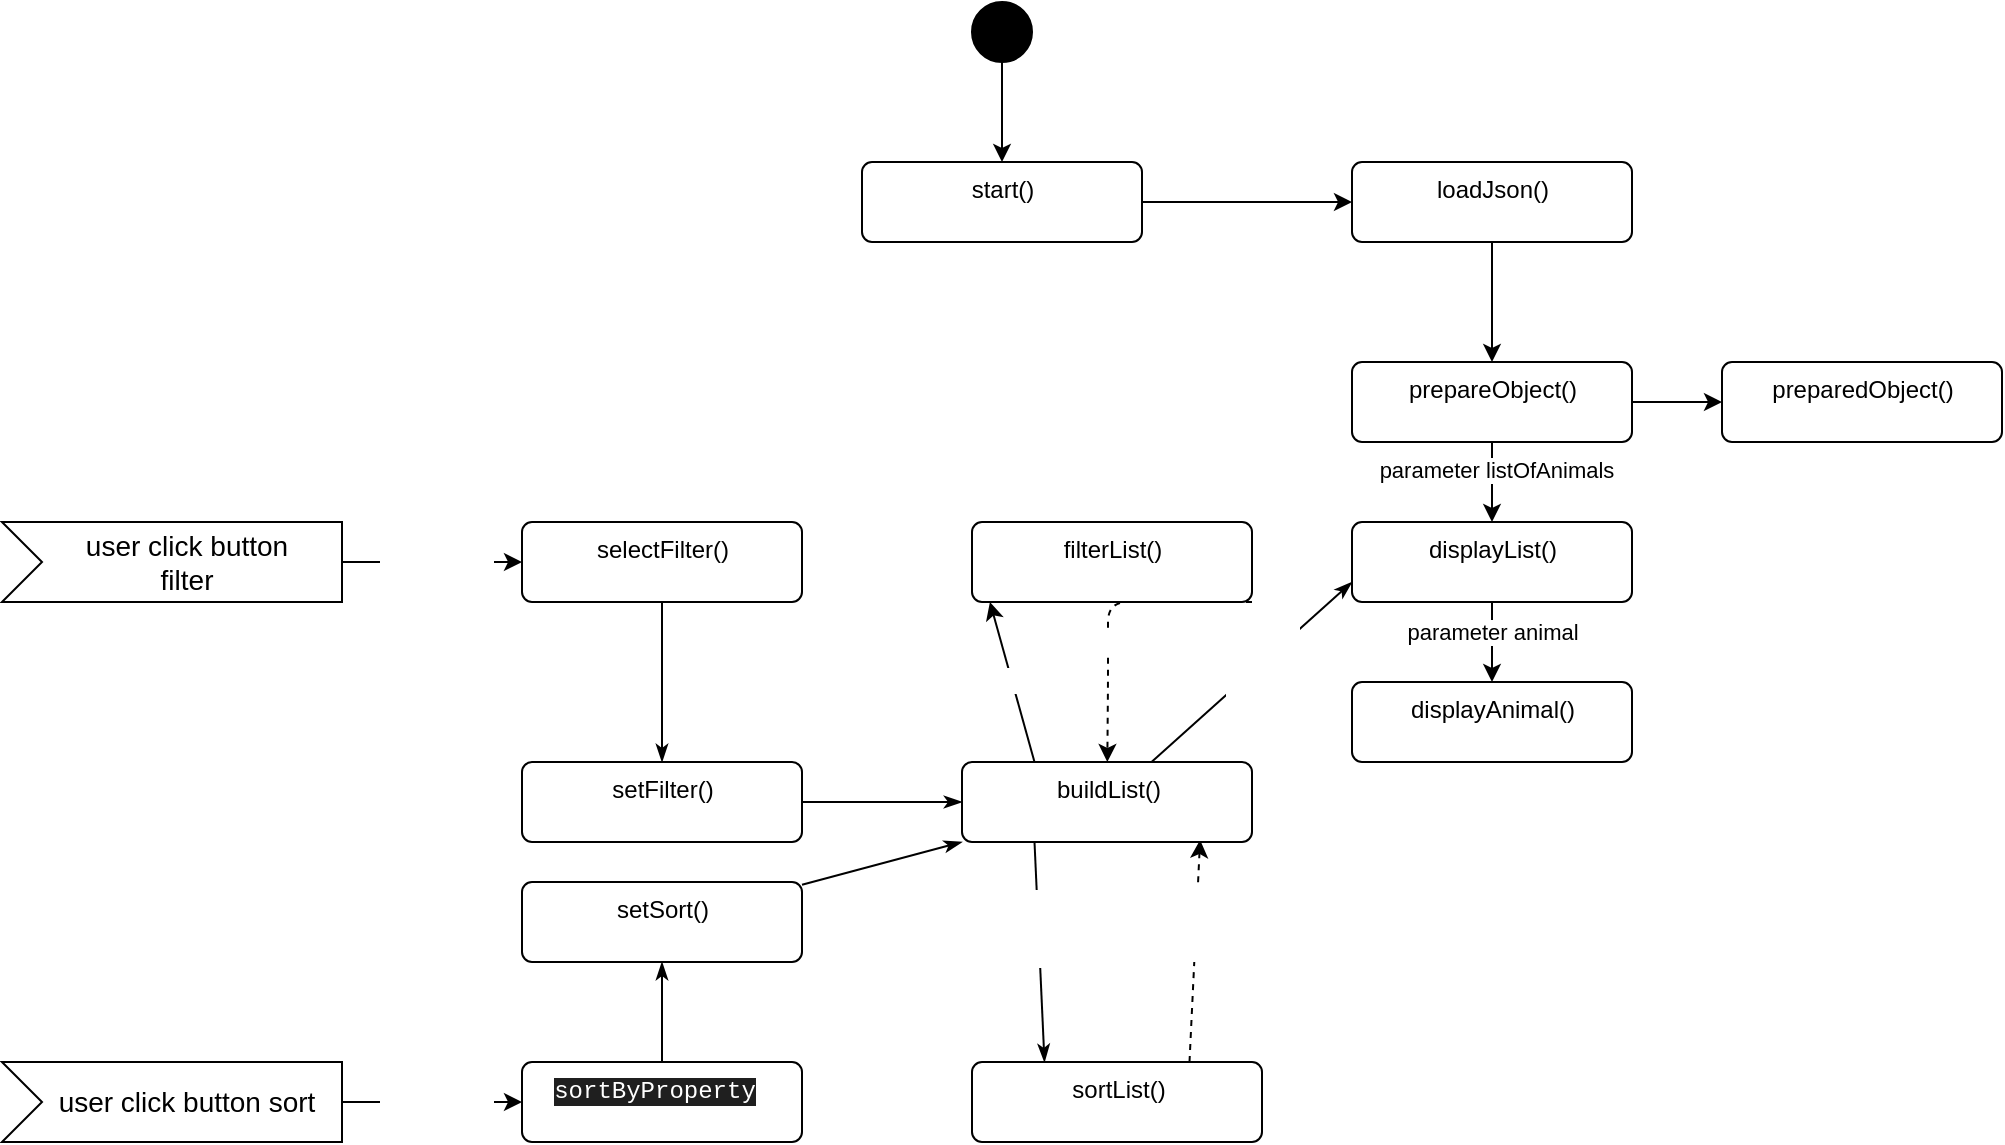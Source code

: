 <mxfile>
    <diagram id="tSwRzSYzA0vGmwCQj67-" name="Page-1">
        <mxGraphModel dx="1659" dy="515" grid="1" gridSize="10" guides="1" tooltips="1" connect="1" arrows="1" fold="1" page="1" pageScale="1" pageWidth="1169" pageHeight="1654" math="0" shadow="0">
            <root>
                <mxCell id="0"/>
                <mxCell id="1" parent="0"/>
                <mxCell id="5" value="" style="edgeStyle=none;html=1;" parent="1" source="2" target="3" edge="1">
                    <mxGeometry relative="1" as="geometry"/>
                </mxCell>
                <mxCell id="2" value="" style="ellipse;fillColor=strokeColor;" parent="1" vertex="1">
                    <mxGeometry x="285" y="100" width="30" height="30" as="geometry"/>
                </mxCell>
                <mxCell id="7" value="" style="edgeStyle=none;html=1;" parent="1" source="3" target="6" edge="1">
                    <mxGeometry relative="1" as="geometry"/>
                </mxCell>
                <mxCell id="3" value="start()" style="html=1;align=center;verticalAlign=top;rounded=1;absoluteArcSize=1;arcSize=10;dashed=0;" parent="1" vertex="1">
                    <mxGeometry x="230" y="180" width="140" height="40" as="geometry"/>
                </mxCell>
                <mxCell id="9" value="" style="edgeStyle=none;html=1;" parent="1" source="6" target="8" edge="1">
                    <mxGeometry relative="1" as="geometry"/>
                </mxCell>
                <mxCell id="6" value="loadJson()" style="html=1;align=center;verticalAlign=top;rounded=1;absoluteArcSize=1;arcSize=10;dashed=0;" parent="1" vertex="1">
                    <mxGeometry x="475" y="180" width="140" height="40" as="geometry"/>
                </mxCell>
                <mxCell id="11" value="" style="edgeStyle=none;html=1;" parent="1" source="8" target="10" edge="1">
                    <mxGeometry relative="1" as="geometry"/>
                </mxCell>
                <mxCell id="13" value="" style="edgeStyle=none;html=1;" parent="1" source="8" target="12" edge="1">
                    <mxGeometry relative="1" as="geometry"/>
                </mxCell>
                <mxCell id="14" value="parameter listOfAnimals" style="edgeLabel;html=1;align=center;verticalAlign=middle;resizable=0;points=[];" parent="13" vertex="1" connectable="0">
                    <mxGeometry x="-0.3" y="2" relative="1" as="geometry">
                        <mxPoint as="offset"/>
                    </mxGeometry>
                </mxCell>
                <mxCell id="8" value="prepareObject()" style="html=1;align=center;verticalAlign=top;rounded=1;absoluteArcSize=1;arcSize=10;dashed=0;" parent="1" vertex="1">
                    <mxGeometry x="475" y="280" width="140" height="40" as="geometry"/>
                </mxCell>
                <mxCell id="10" value="preparedObject()" style="html=1;align=center;verticalAlign=top;rounded=1;absoluteArcSize=1;arcSize=10;dashed=0;" parent="1" vertex="1">
                    <mxGeometry x="660" y="280" width="140" height="40" as="geometry"/>
                </mxCell>
                <mxCell id="16" value="" style="edgeStyle=none;html=1;" parent="1" source="12" target="15" edge="1">
                    <mxGeometry relative="1" as="geometry"/>
                </mxCell>
                <mxCell id="17" value="parameter animal" style="edgeLabel;html=1;align=center;verticalAlign=middle;resizable=0;points=[];" parent="16" vertex="1" connectable="0">
                    <mxGeometry x="-0.25" relative="1" as="geometry">
                        <mxPoint as="offset"/>
                    </mxGeometry>
                </mxCell>
                <mxCell id="12" value="displayList()" style="html=1;align=center;verticalAlign=top;rounded=1;absoluteArcSize=1;arcSize=10;dashed=0;" parent="1" vertex="1">
                    <mxGeometry x="475" y="360" width="140" height="40" as="geometry"/>
                </mxCell>
                <mxCell id="15" value="displayAnimal()" style="html=1;align=center;verticalAlign=top;rounded=1;absoluteArcSize=1;arcSize=10;dashed=0;" parent="1" vertex="1">
                    <mxGeometry x="475" y="440" width="140" height="40" as="geometry"/>
                </mxCell>
                <mxCell id="39" value="return filtered list" style="edgeStyle=none;html=1;fontColor=#FFFFFF;exitX=1;exitY=1;exitDx=0;exitDy=0;dashed=1;" edge="1" parent="1" source="18" target="38">
                    <mxGeometry x="0.21" relative="1" as="geometry">
                        <Array as="points">
                            <mxPoint x="353" y="400"/>
                            <mxPoint x="353" y="440"/>
                        </Array>
                        <mxPoint as="offset"/>
                    </mxGeometry>
                </mxCell>
                <mxCell id="18" value="filterList()" style="html=1;align=center;verticalAlign=top;rounded=1;absoluteArcSize=1;arcSize=10;dashed=0;" parent="1" vertex="1">
                    <mxGeometry x="285" y="360" width="140" height="40" as="geometry"/>
                </mxCell>
                <mxCell id="54" value="" style="edgeStyle=none;html=1;fontColor=#FFFFFF;endArrow=classicThin;endFill=1;" edge="1" parent="1" source="20" target="53">
                    <mxGeometry relative="1" as="geometry"/>
                </mxCell>
                <mxCell id="20" value="selectFilter()" style="html=1;align=center;verticalAlign=top;rounded=1;absoluteArcSize=1;arcSize=10;dashed=0;" parent="1" vertex="1">
                    <mxGeometry x="60" y="360" width="140" height="40" as="geometry"/>
                </mxCell>
                <mxCell id="26" value="" style="edgeStyle=none;html=1;fontColor=#000000;" parent="1" source="25" target="20" edge="1">
                    <mxGeometry relative="1" as="geometry"/>
                </mxCell>
                <mxCell id="27" value="&lt;font color=&quot;#ffffff&quot;&gt;Event &quot;click&lt;/font&gt;" style="edgeLabel;html=1;align=center;verticalAlign=middle;resizable=0;points=[];fontColor=#000000;" parent="26" vertex="1" connectable="0">
                    <mxGeometry x="0.044" y="1" relative="1" as="geometry">
                        <mxPoint y="1" as="offset"/>
                    </mxGeometry>
                </mxCell>
                <mxCell id="25" value="&lt;font color=&quot;#000000&quot;&gt;user click button&lt;br&gt;filter&lt;br&gt;&lt;/font&gt;" style="html=1;shape=mxgraph.infographic.ribbonSimple;notch1=20;notch2=0;align=center;verticalAlign=middle;fontSize=14;fontStyle=0;fillColor=#FFFFFF;flipH=0;spacingRight=0;spacingLeft=14;" parent="1" vertex="1">
                    <mxGeometry x="-200" y="360" width="170" height="40" as="geometry"/>
                </mxCell>
                <mxCell id="46" style="edgeStyle=none;html=1;exitX=0.75;exitY=0;exitDx=0;exitDy=0;entryX=0.821;entryY=0.975;entryDx=0;entryDy=0;entryPerimeter=0;fontColor=#FFFFFF;dashed=1;" edge="1" parent="1" source="28" target="38">
                    <mxGeometry relative="1" as="geometry"/>
                </mxCell>
                <mxCell id="50" value="return filtered List&lt;br&gt;and sorted List&lt;br&gt;in one List" style="edgeLabel;html=1;align=center;verticalAlign=middle;resizable=0;points=[];fontColor=#FFFFFF;" vertex="1" connectable="0" parent="46">
                    <mxGeometry x="0.298" y="-1" relative="1" as="geometry">
                        <mxPoint x="27" y="2" as="offset"/>
                    </mxGeometry>
                </mxCell>
                <mxCell id="28" value="sortList()" style="html=1;align=center;verticalAlign=top;rounded=1;absoluteArcSize=1;arcSize=10;dashed=0;" parent="1" vertex="1">
                    <mxGeometry x="285" y="630" width="145" height="40" as="geometry"/>
                </mxCell>
                <mxCell id="56" value="" style="edgeStyle=none;html=1;fontColor=#FFFFFF;endArrow=classicThin;endFill=1;" edge="1" parent="1" source="31" target="55">
                    <mxGeometry relative="1" as="geometry"/>
                </mxCell>
                <mxCell id="31" value="&lt;font color=&quot;#ffffff&quot;&gt;&lt;span style=&quot;background-color: rgb(31, 31, 31); font-family: Menlo, Monaco, &amp;quot;Courier New&amp;quot;, monospace;&quot;&gt;sortByProperty&lt;/span&gt;()&lt;/font&gt;" style="html=1;align=center;verticalAlign=top;rounded=1;absoluteArcSize=1;arcSize=10;dashed=0;" parent="1" vertex="1">
                    <mxGeometry x="60" y="630" width="140" height="40" as="geometry"/>
                </mxCell>
                <mxCell id="32" value="" style="edgeStyle=none;html=1;fontColor=#000000;" parent="1" source="34" target="31" edge="1">
                    <mxGeometry relative="1" as="geometry"/>
                </mxCell>
                <mxCell id="33" value="&lt;font color=&quot;#ffffff&quot;&gt;Event &quot;click&lt;/font&gt;" style="edgeLabel;html=1;align=center;verticalAlign=middle;resizable=0;points=[];fontColor=#000000;" parent="32" vertex="1" connectable="0">
                    <mxGeometry x="0.044" y="1" relative="1" as="geometry">
                        <mxPoint y="1" as="offset"/>
                    </mxGeometry>
                </mxCell>
                <mxCell id="34" value="&lt;font color=&quot;#000000&quot;&gt;user click button sort&lt;br&gt;&lt;/font&gt;" style="html=1;shape=mxgraph.infographic.ribbonSimple;notch1=20;notch2=0;align=center;verticalAlign=middle;fontSize=14;fontStyle=0;fillColor=#FFFFFF;flipH=0;spacingRight=0;spacingLeft=14;" parent="1" vertex="1">
                    <mxGeometry x="-200" y="630" width="170" height="40" as="geometry"/>
                </mxCell>
                <mxCell id="40" style="edgeStyle=none;html=1;exitX=0.25;exitY=0;exitDx=0;exitDy=0;entryX=0.064;entryY=1;entryDx=0;entryDy=0;entryPerimeter=0;fontColor=#FFFFFF;" edge="1" parent="1" source="38" target="18">
                    <mxGeometry relative="1" as="geometry"/>
                </mxCell>
                <mxCell id="41" value="call filterList()" style="edgeLabel;html=1;align=center;verticalAlign=middle;resizable=0;points=[];fontColor=#FFFFFF;" vertex="1" connectable="0" parent="40">
                    <mxGeometry x="0.041" y="-1" relative="1" as="geometry">
                        <mxPoint as="offset"/>
                    </mxGeometry>
                </mxCell>
                <mxCell id="48" style="edgeStyle=none;html=1;exitX=0.25;exitY=1;exitDx=0;exitDy=0;entryX=0.25;entryY=0;entryDx=0;entryDy=0;fontColor=#FFFFFF;endArrow=classicThin;endFill=1;" edge="1" parent="1" source="38" target="28">
                    <mxGeometry relative="1" as="geometry"/>
                </mxCell>
                <mxCell id="49" value="call sortList()&lt;br&gt;and send&lt;br&gt;filtered list" style="edgeLabel;html=1;align=center;verticalAlign=middle;resizable=0;points=[];fontColor=#FFFFFF;" vertex="1" connectable="0" parent="48">
                    <mxGeometry x="-0.217" y="2" relative="1" as="geometry">
                        <mxPoint as="offset"/>
                    </mxGeometry>
                </mxCell>
                <mxCell id="51" style="edgeStyle=none;html=1;entryX=0;entryY=0.75;entryDx=0;entryDy=0;fontColor=#FFFFFF;endArrow=classicThin;endFill=1;" edge="1" parent="1" source="38" target="12">
                    <mxGeometry relative="1" as="geometry"/>
                </mxCell>
                <mxCell id="52" value="return a&lt;br&gt;finished&lt;br&gt;list" style="edgeLabel;html=1;align=center;verticalAlign=middle;resizable=0;points=[];fontColor=#FFFFFF;" vertex="1" connectable="0" parent="51">
                    <mxGeometry x="0.101" relative="1" as="geometry">
                        <mxPoint as="offset"/>
                    </mxGeometry>
                </mxCell>
                <mxCell id="38" value="buildList()" style="html=1;align=center;verticalAlign=top;rounded=1;absoluteArcSize=1;arcSize=10;dashed=0;" vertex="1" parent="1">
                    <mxGeometry x="280" y="480" width="145" height="40" as="geometry"/>
                </mxCell>
                <mxCell id="57" value="" style="edgeStyle=none;html=1;fontColor=#FFFFFF;endArrow=classicThin;endFill=1;" edge="1" parent="1" source="53" target="38">
                    <mxGeometry relative="1" as="geometry"/>
                </mxCell>
                <mxCell id="53" value="setFilter()" style="html=1;align=center;verticalAlign=top;rounded=1;absoluteArcSize=1;arcSize=10;dashed=0;" vertex="1" parent="1">
                    <mxGeometry x="60" y="480" width="140" height="40" as="geometry"/>
                </mxCell>
                <mxCell id="58" style="edgeStyle=none;html=1;entryX=0;entryY=1;entryDx=0;entryDy=0;fontColor=#FFFFFF;endArrow=classicThin;endFill=1;" edge="1" parent="1" source="55" target="38">
                    <mxGeometry relative="1" as="geometry"/>
                </mxCell>
                <mxCell id="55" value="setSort()" style="html=1;align=center;verticalAlign=top;rounded=1;absoluteArcSize=1;arcSize=10;dashed=0;" vertex="1" parent="1">
                    <mxGeometry x="60" y="540" width="140" height="40" as="geometry"/>
                </mxCell>
            </root>
        </mxGraphModel>
    </diagram>
</mxfile>